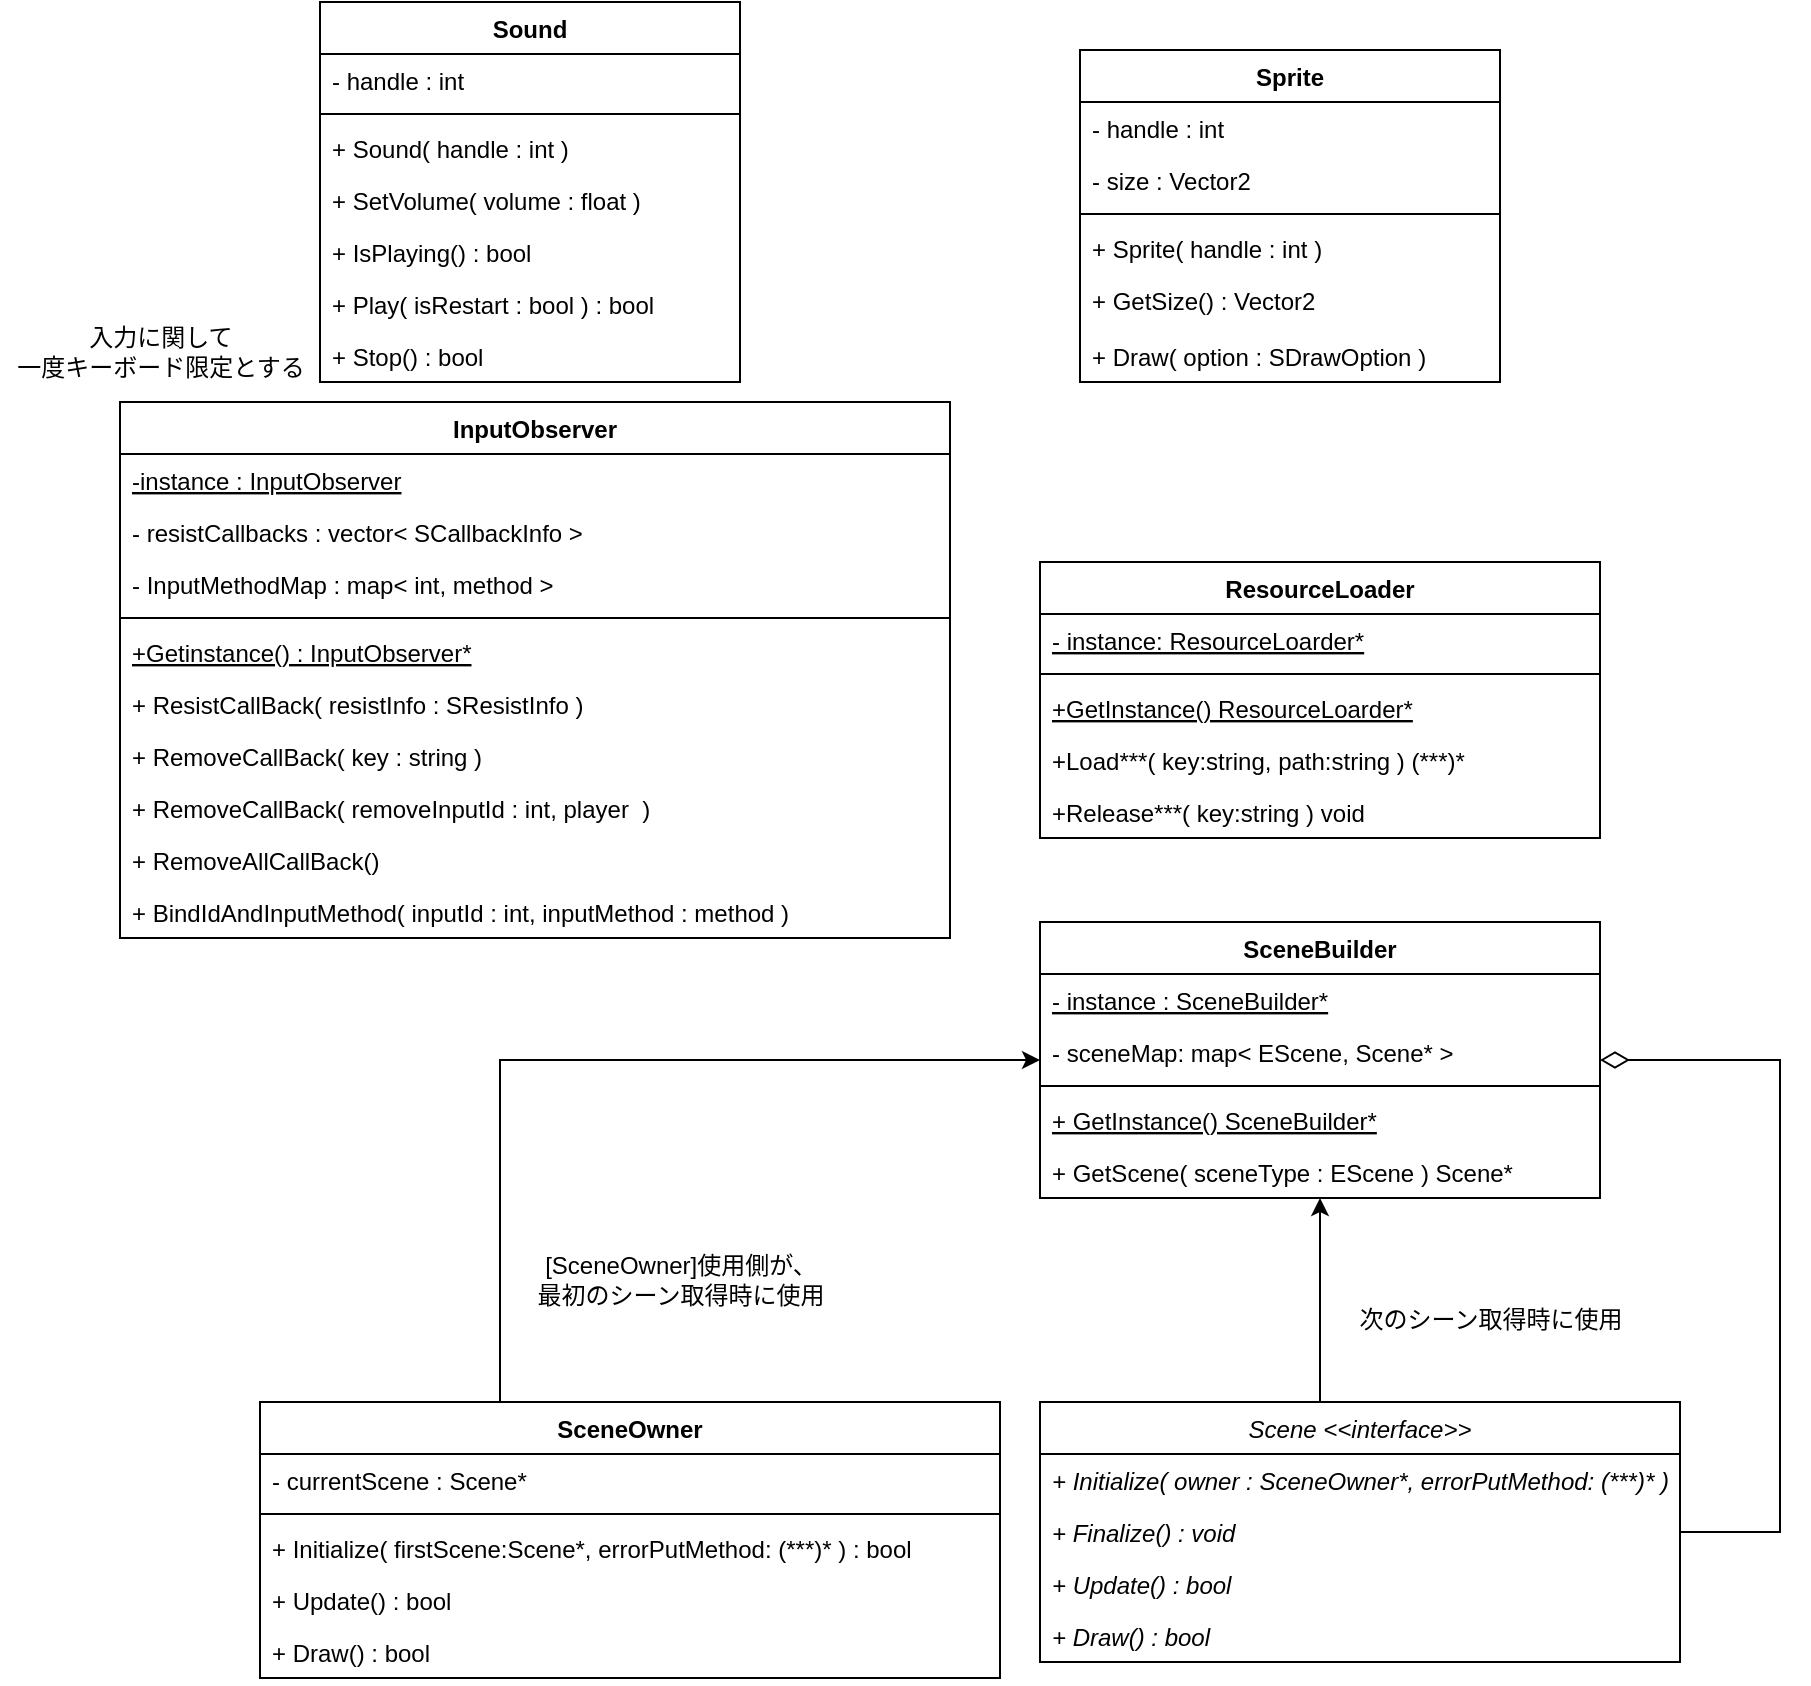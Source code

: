 <mxfile version="13.0.3" type="device"><diagram id="C5RBs43oDa-KdzZeNtuy" name="Page-1"><mxGraphModel dx="2012" dy="1854" grid="1" gridSize="10" guides="1" tooltips="1" connect="1" arrows="1" fold="1" page="1" pageScale="1" pageWidth="827" pageHeight="1169" math="0" shadow="0"><root><mxCell id="WIyWlLk6GJQsqaUBKTNV-0"/><mxCell id="WIyWlLk6GJQsqaUBKTNV-1" parent="WIyWlLk6GJQsqaUBKTNV-0"/><mxCell id="lB2nAdGKs5DB6twL7tfP-41" value="SceneBuilder" style="swimlane;fontStyle=1;align=center;verticalAlign=top;childLayout=stackLayout;horizontal=1;startSize=26;horizontalStack=0;resizeParent=1;resizeParentMax=0;resizeLast=0;collapsible=1;marginBottom=0;" vertex="1" parent="WIyWlLk6GJQsqaUBKTNV-1"><mxGeometry x="400" y="120" width="280" height="138" as="geometry"/></mxCell><mxCell id="lB2nAdGKs5DB6twL7tfP-42" value="- instance : SceneBuilder*" style="text;strokeColor=none;fillColor=none;align=left;verticalAlign=top;spacingLeft=4;spacingRight=4;overflow=hidden;rotatable=0;points=[[0,0.5],[1,0.5]];portConstraint=eastwest;fontStyle=4" vertex="1" parent="lB2nAdGKs5DB6twL7tfP-41"><mxGeometry y="26" width="280" height="26" as="geometry"/></mxCell><mxCell id="lB2nAdGKs5DB6twL7tfP-46" value="- sceneMap: map&lt; EScene, Scene* &gt;" style="text;strokeColor=none;fillColor=none;align=left;verticalAlign=top;spacingLeft=4;spacingRight=4;overflow=hidden;rotatable=0;points=[[0,0.5],[1,0.5]];portConstraint=eastwest;fontStyle=0" vertex="1" parent="lB2nAdGKs5DB6twL7tfP-41"><mxGeometry y="52" width="280" height="26" as="geometry"/></mxCell><mxCell id="lB2nAdGKs5DB6twL7tfP-43" value="" style="line;strokeWidth=1;fillColor=none;align=left;verticalAlign=middle;spacingTop=-1;spacingLeft=3;spacingRight=3;rotatable=0;labelPosition=right;points=[];portConstraint=eastwest;" vertex="1" parent="lB2nAdGKs5DB6twL7tfP-41"><mxGeometry y="78" width="280" height="8" as="geometry"/></mxCell><mxCell id="lB2nAdGKs5DB6twL7tfP-44" value="+ GetInstance() SceneBuilder*" style="text;strokeColor=none;fillColor=none;align=left;verticalAlign=top;spacingLeft=4;spacingRight=4;overflow=hidden;rotatable=0;points=[[0,0.5],[1,0.5]];portConstraint=eastwest;fontStyle=4" vertex="1" parent="lB2nAdGKs5DB6twL7tfP-41"><mxGeometry y="86" width="280" height="26" as="geometry"/></mxCell><mxCell id="lB2nAdGKs5DB6twL7tfP-45" value="+ GetScene( sceneType : EScene ) Scene*" style="text;strokeColor=none;fillColor=none;align=left;verticalAlign=top;spacingLeft=4;spacingRight=4;overflow=hidden;rotatable=0;points=[[0,0.5],[1,0.5]];portConstraint=eastwest;fontStyle=0" vertex="1" parent="lB2nAdGKs5DB6twL7tfP-41"><mxGeometry y="112" width="280" height="26" as="geometry"/></mxCell><mxCell id="lB2nAdGKs5DB6twL7tfP-47" style="edgeStyle=orthogonalEdgeStyle;rounded=0;orthogonalLoop=1;jettySize=auto;html=1;exitX=0.5;exitY=0;exitDx=0;exitDy=0;" edge="1" parent="WIyWlLk6GJQsqaUBKTNV-1" source="lB2nAdGKs5DB6twL7tfP-30" target="lB2nAdGKs5DB6twL7tfP-41"><mxGeometry relative="1" as="geometry"><Array as="points"><mxPoint x="540" y="360"/></Array></mxGeometry></mxCell><mxCell id="lB2nAdGKs5DB6twL7tfP-54" style="edgeStyle=orthogonalEdgeStyle;orthogonalLoop=1;jettySize=auto;html=1;endArrow=diamondThin;endFill=0;strokeWidth=1;strokeColor=#000000;rounded=0;endSize=12;" edge="1" parent="WIyWlLk6GJQsqaUBKTNV-1" source="lB2nAdGKs5DB6twL7tfP-30" target="lB2nAdGKs5DB6twL7tfP-41"><mxGeometry relative="1" as="geometry"><Array as="points"><mxPoint x="770" y="425"/><mxPoint x="770" y="189"/></Array></mxGeometry></mxCell><mxCell id="lB2nAdGKs5DB6twL7tfP-30" value="Scene &lt;&lt;interface&gt;&gt;" style="swimlane;fontStyle=2;childLayout=stackLayout;horizontal=1;startSize=26;fillColor=none;horizontalStack=0;resizeParent=1;resizeParentMax=0;resizeLast=0;collapsible=1;marginBottom=0;" vertex="1" parent="WIyWlLk6GJQsqaUBKTNV-1"><mxGeometry x="400" y="360" width="320" height="130" as="geometry"/></mxCell><mxCell id="lB2nAdGKs5DB6twL7tfP-31" value="+ Initialize( owner : SceneOwner*, errorPutMethod: (***)* ) : bool" style="text;strokeColor=none;fillColor=none;align=left;verticalAlign=top;spacingLeft=4;spacingRight=4;overflow=hidden;rotatable=0;points=[[0,0.5],[1,0.5]];portConstraint=eastwest;fontStyle=2" vertex="1" parent="lB2nAdGKs5DB6twL7tfP-30"><mxGeometry y="26" width="320" height="26" as="geometry"/></mxCell><mxCell id="lB2nAdGKs5DB6twL7tfP-35" value="+ Finalize() : void" style="text;strokeColor=none;fillColor=none;align=left;verticalAlign=top;spacingLeft=4;spacingRight=4;overflow=hidden;rotatable=0;points=[[0,0.5],[1,0.5]];portConstraint=eastwest;fontStyle=2" vertex="1" parent="lB2nAdGKs5DB6twL7tfP-30"><mxGeometry y="52" width="320" height="26" as="geometry"/></mxCell><mxCell id="lB2nAdGKs5DB6twL7tfP-34" value="+ Update() : bool" style="text;strokeColor=none;fillColor=none;align=left;verticalAlign=top;spacingLeft=4;spacingRight=4;overflow=hidden;rotatable=0;points=[[0,0.5],[1,0.5]];portConstraint=eastwest;fontStyle=2" vertex="1" parent="lB2nAdGKs5DB6twL7tfP-30"><mxGeometry y="78" width="320" height="26" as="geometry"/></mxCell><mxCell id="lB2nAdGKs5DB6twL7tfP-36" value="+ Draw() : bool" style="text;strokeColor=none;fillColor=none;align=left;verticalAlign=top;spacingLeft=4;spacingRight=4;overflow=hidden;rotatable=0;points=[[0,0.5],[1,0.5]];portConstraint=eastwest;fontStyle=2" vertex="1" parent="lB2nAdGKs5DB6twL7tfP-30"><mxGeometry y="104" width="320" height="26" as="geometry"/></mxCell><mxCell id="lB2nAdGKs5DB6twL7tfP-49" style="edgeStyle=orthogonalEdgeStyle;rounded=0;orthogonalLoop=1;jettySize=auto;html=1;exitX=0.5;exitY=0;exitDx=0;exitDy=0;" edge="1" parent="WIyWlLk6GJQsqaUBKTNV-1" source="lB2nAdGKs5DB6twL7tfP-37"><mxGeometry relative="1" as="geometry"><mxPoint x="400" y="189" as="targetPoint"/><Array as="points"><mxPoint x="130" y="189"/></Array></mxGeometry></mxCell><mxCell id="lB2nAdGKs5DB6twL7tfP-0" value="ResourceLoader" style="swimlane;fontStyle=1;align=center;verticalAlign=top;childLayout=stackLayout;horizontal=1;startSize=26;horizontalStack=0;resizeParent=1;resizeParentMax=0;resizeLast=0;collapsible=1;marginBottom=0;" vertex="1" parent="WIyWlLk6GJQsqaUBKTNV-1"><mxGeometry x="400" y="-60" width="280" height="138" as="geometry"><mxRectangle x="80" y="140" width="130" height="26" as="alternateBounds"/></mxGeometry></mxCell><mxCell id="lB2nAdGKs5DB6twL7tfP-1" value="- instance: ResourceLoarder*" style="text;strokeColor=none;fillColor=none;align=left;verticalAlign=top;spacingLeft=4;spacingRight=4;overflow=hidden;rotatable=0;points=[[0,0.5],[1,0.5]];portConstraint=eastwest;fontStyle=4" vertex="1" parent="lB2nAdGKs5DB6twL7tfP-0"><mxGeometry y="26" width="280" height="26" as="geometry"/></mxCell><mxCell id="lB2nAdGKs5DB6twL7tfP-2" value="" style="line;strokeWidth=1;fillColor=none;align=left;verticalAlign=middle;spacingTop=-1;spacingLeft=3;spacingRight=3;rotatable=0;labelPosition=right;points=[];portConstraint=eastwest;" vertex="1" parent="lB2nAdGKs5DB6twL7tfP-0"><mxGeometry y="52" width="280" height="8" as="geometry"/></mxCell><mxCell id="lB2nAdGKs5DB6twL7tfP-3" value="+GetInstance() ResourceLoarder*" style="text;strokeColor=none;fillColor=none;align=left;verticalAlign=top;spacingLeft=4;spacingRight=4;overflow=hidden;rotatable=0;points=[[0,0.5],[1,0.5]];portConstraint=eastwest;fontStyle=4" vertex="1" parent="lB2nAdGKs5DB6twL7tfP-0"><mxGeometry y="60" width="280" height="26" as="geometry"/></mxCell><mxCell id="lB2nAdGKs5DB6twL7tfP-4" value="+Load***( key:string, path:string ) (***)*" style="text;strokeColor=none;fillColor=none;align=left;verticalAlign=top;spacingLeft=4;spacingRight=4;overflow=hidden;rotatable=0;points=[[0,0.5],[1,0.5]];portConstraint=eastwest;fontStyle=0" vertex="1" parent="lB2nAdGKs5DB6twL7tfP-0"><mxGeometry y="86" width="280" height="26" as="geometry"/></mxCell><mxCell id="lB2nAdGKs5DB6twL7tfP-5" value="+Release***( key:string ) void" style="text;strokeColor=none;fillColor=none;align=left;verticalAlign=top;spacingLeft=4;spacingRight=4;overflow=hidden;rotatable=0;points=[[0,0.5],[1,0.5]];portConstraint=eastwest;fontStyle=0" vertex="1" parent="lB2nAdGKs5DB6twL7tfP-0"><mxGeometry y="112" width="280" height="26" as="geometry"/></mxCell><mxCell id="lB2nAdGKs5DB6twL7tfP-48" value="次のシーン取得時に使用" style="text;html=1;align=center;verticalAlign=middle;resizable=0;points=[];autosize=1;" vertex="1" parent="WIyWlLk6GJQsqaUBKTNV-1"><mxGeometry x="550" y="309" width="150" height="20" as="geometry"/></mxCell><mxCell id="lB2nAdGKs5DB6twL7tfP-50" value="[SceneOwner]使用側が、&lt;br&gt;最初のシーン取得時に使用" style="text;html=1;align=center;verticalAlign=middle;resizable=0;points=[];autosize=1;" vertex="1" parent="WIyWlLk6GJQsqaUBKTNV-1"><mxGeometry x="140" y="284" width="160" height="30" as="geometry"/></mxCell><mxCell id="lB2nAdGKs5DB6twL7tfP-37" value="SceneOwner" style="swimlane;fontStyle=1;align=center;verticalAlign=top;childLayout=stackLayout;horizontal=1;startSize=26;horizontalStack=0;resizeParent=1;resizeParentMax=0;resizeLast=0;collapsible=1;marginBottom=0;" vertex="1" parent="WIyWlLk6GJQsqaUBKTNV-1"><mxGeometry x="10" y="360" width="370" height="138" as="geometry"/></mxCell><mxCell id="lB2nAdGKs5DB6twL7tfP-38" value="- currentScene : Scene*" style="text;strokeColor=none;fillColor=none;align=left;verticalAlign=top;spacingLeft=4;spacingRight=4;overflow=hidden;rotatable=0;points=[[0,0.5],[1,0.5]];portConstraint=eastwest;" vertex="1" parent="lB2nAdGKs5DB6twL7tfP-37"><mxGeometry y="26" width="370" height="26" as="geometry"/></mxCell><mxCell id="lB2nAdGKs5DB6twL7tfP-39" value="" style="line;strokeWidth=1;fillColor=none;align=left;verticalAlign=middle;spacingTop=-1;spacingLeft=3;spacingRight=3;rotatable=0;labelPosition=right;points=[];portConstraint=eastwest;" vertex="1" parent="lB2nAdGKs5DB6twL7tfP-37"><mxGeometry y="52" width="370" height="8" as="geometry"/></mxCell><mxCell id="lB2nAdGKs5DB6twL7tfP-40" value="+ Initialize( firstScene:Scene*, errorPutMethod: (***)* ) : bool " style="text;strokeColor=none;fillColor=none;align=left;verticalAlign=top;spacingLeft=4;spacingRight=4;overflow=hidden;rotatable=0;points=[[0,0.5],[1,0.5]];portConstraint=eastwest;" vertex="1" parent="lB2nAdGKs5DB6twL7tfP-37"><mxGeometry y="60" width="370" height="26" as="geometry"/></mxCell><mxCell id="lB2nAdGKs5DB6twL7tfP-51" value="+ Update() : bool " style="text;strokeColor=none;fillColor=none;align=left;verticalAlign=top;spacingLeft=4;spacingRight=4;overflow=hidden;rotatable=0;points=[[0,0.5],[1,0.5]];portConstraint=eastwest;" vertex="1" parent="lB2nAdGKs5DB6twL7tfP-37"><mxGeometry y="86" width="370" height="26" as="geometry"/></mxCell><mxCell id="lB2nAdGKs5DB6twL7tfP-53" value="+ Draw() : bool " style="text;strokeColor=none;fillColor=none;align=left;verticalAlign=top;spacingLeft=4;spacingRight=4;overflow=hidden;rotatable=0;points=[[0,0.5],[1,0.5]];portConstraint=eastwest;" vertex="1" parent="lB2nAdGKs5DB6twL7tfP-37"><mxGeometry y="112" width="370" height="26" as="geometry"/></mxCell><mxCell id="lB2nAdGKs5DB6twL7tfP-62" value="Sound" style="swimlane;fontStyle=1;align=center;verticalAlign=top;childLayout=stackLayout;horizontal=1;startSize=26;horizontalStack=0;resizeParent=1;resizeParentMax=0;resizeLast=0;collapsible=1;marginBottom=0;" vertex="1" parent="WIyWlLk6GJQsqaUBKTNV-1"><mxGeometry x="40" y="-340" width="210" height="190" as="geometry"/></mxCell><mxCell id="lB2nAdGKs5DB6twL7tfP-63" value="- handle : int" style="text;strokeColor=none;fillColor=none;align=left;verticalAlign=top;spacingLeft=4;spacingRight=4;overflow=hidden;rotatable=0;points=[[0,0.5],[1,0.5]];portConstraint=eastwest;" vertex="1" parent="lB2nAdGKs5DB6twL7tfP-62"><mxGeometry y="26" width="210" height="26" as="geometry"/></mxCell><mxCell id="lB2nAdGKs5DB6twL7tfP-65" value="" style="line;strokeWidth=1;fillColor=none;align=left;verticalAlign=middle;spacingTop=-1;spacingLeft=3;spacingRight=3;rotatable=0;labelPosition=right;points=[];portConstraint=eastwest;" vertex="1" parent="lB2nAdGKs5DB6twL7tfP-62"><mxGeometry y="52" width="210" height="8" as="geometry"/></mxCell><mxCell id="lB2nAdGKs5DB6twL7tfP-66" value="+ Sound( handle : int )" style="text;strokeColor=none;fillColor=none;align=left;verticalAlign=top;spacingLeft=4;spacingRight=4;overflow=hidden;rotatable=0;points=[[0,0.5],[1,0.5]];portConstraint=eastwest;" vertex="1" parent="lB2nAdGKs5DB6twL7tfP-62"><mxGeometry y="60" width="210" height="26" as="geometry"/></mxCell><mxCell id="lB2nAdGKs5DB6twL7tfP-71" value="+ SetVolume( volume : float )" style="text;strokeColor=none;fillColor=none;align=left;verticalAlign=top;spacingLeft=4;spacingRight=4;overflow=hidden;rotatable=0;points=[[0,0.5],[1,0.5]];portConstraint=eastwest;" vertex="1" parent="lB2nAdGKs5DB6twL7tfP-62"><mxGeometry y="86" width="210" height="26" as="geometry"/></mxCell><mxCell id="lB2nAdGKs5DB6twL7tfP-72" value="+ IsPlaying() : bool" style="text;strokeColor=none;fillColor=none;align=left;verticalAlign=top;spacingLeft=4;spacingRight=4;overflow=hidden;rotatable=0;points=[[0,0.5],[1,0.5]];portConstraint=eastwest;" vertex="1" parent="lB2nAdGKs5DB6twL7tfP-62"><mxGeometry y="112" width="210" height="26" as="geometry"/></mxCell><mxCell id="lB2nAdGKs5DB6twL7tfP-68" value="+ Play( isRestart : bool ) : bool" style="text;strokeColor=none;fillColor=none;align=left;verticalAlign=top;spacingLeft=4;spacingRight=4;overflow=hidden;rotatable=0;points=[[0,0.5],[1,0.5]];portConstraint=eastwest;" vertex="1" parent="lB2nAdGKs5DB6twL7tfP-62"><mxGeometry y="138" width="210" height="26" as="geometry"/></mxCell><mxCell id="lB2nAdGKs5DB6twL7tfP-70" value="+ Stop() : bool" style="text;strokeColor=none;fillColor=none;align=left;verticalAlign=top;spacingLeft=4;spacingRight=4;overflow=hidden;rotatable=0;points=[[0,0.5],[1,0.5]];portConstraint=eastwest;" vertex="1" parent="lB2nAdGKs5DB6twL7tfP-62"><mxGeometry y="164" width="210" height="26" as="geometry"/></mxCell><mxCell id="lB2nAdGKs5DB6twL7tfP-55" value="Sprite" style="swimlane;fontStyle=1;align=center;verticalAlign=top;childLayout=stackLayout;horizontal=1;startSize=26;horizontalStack=0;resizeParent=1;resizeParentMax=0;resizeLast=0;collapsible=1;marginBottom=0;" vertex="1" parent="WIyWlLk6GJQsqaUBKTNV-1"><mxGeometry x="420" y="-316" width="210" height="166" as="geometry"/></mxCell><mxCell id="lB2nAdGKs5DB6twL7tfP-61" value="- handle : int" style="text;strokeColor=none;fillColor=none;align=left;verticalAlign=top;spacingLeft=4;spacingRight=4;overflow=hidden;rotatable=0;points=[[0,0.5],[1,0.5]];portConstraint=eastwest;" vertex="1" parent="lB2nAdGKs5DB6twL7tfP-55"><mxGeometry y="26" width="210" height="26" as="geometry"/></mxCell><mxCell id="lB2nAdGKs5DB6twL7tfP-56" value="- size : Vector2" style="text;strokeColor=none;fillColor=none;align=left;verticalAlign=top;spacingLeft=4;spacingRight=4;overflow=hidden;rotatable=0;points=[[0,0.5],[1,0.5]];portConstraint=eastwest;" vertex="1" parent="lB2nAdGKs5DB6twL7tfP-55"><mxGeometry y="52" width="210" height="26" as="geometry"/></mxCell><mxCell id="lB2nAdGKs5DB6twL7tfP-57" value="" style="line;strokeWidth=1;fillColor=none;align=left;verticalAlign=middle;spacingTop=-1;spacingLeft=3;spacingRight=3;rotatable=0;labelPosition=right;points=[];portConstraint=eastwest;" vertex="1" parent="lB2nAdGKs5DB6twL7tfP-55"><mxGeometry y="78" width="210" height="8" as="geometry"/></mxCell><mxCell id="lB2nAdGKs5DB6twL7tfP-59" value="+ Sprite( handle : int )" style="text;strokeColor=none;fillColor=none;align=left;verticalAlign=top;spacingLeft=4;spacingRight=4;overflow=hidden;rotatable=0;points=[[0,0.5],[1,0.5]];portConstraint=eastwest;" vertex="1" parent="lB2nAdGKs5DB6twL7tfP-55"><mxGeometry y="86" width="210" height="26" as="geometry"/></mxCell><mxCell id="lB2nAdGKs5DB6twL7tfP-60" value="+ GetSize() : Vector2" style="text;strokeColor=none;fillColor=none;align=left;verticalAlign=top;spacingLeft=4;spacingRight=4;overflow=hidden;rotatable=0;points=[[0,0.5],[1,0.5]];portConstraint=eastwest;" vertex="1" parent="lB2nAdGKs5DB6twL7tfP-55"><mxGeometry y="112" width="210" height="28" as="geometry"/></mxCell><mxCell id="lB2nAdGKs5DB6twL7tfP-58" value="+ Draw( option : SDrawOption )" style="text;strokeColor=none;fillColor=none;align=left;verticalAlign=top;spacingLeft=4;spacingRight=4;overflow=hidden;rotatable=0;points=[[0,0.5],[1,0.5]];portConstraint=eastwest;" vertex="1" parent="lB2nAdGKs5DB6twL7tfP-55"><mxGeometry y="140" width="210" height="26" as="geometry"/></mxCell><mxCell id="lB2nAdGKs5DB6twL7tfP-73" value="InputObserver" style="swimlane;fontStyle=1;align=center;verticalAlign=top;childLayout=stackLayout;horizontal=1;startSize=26;horizontalStack=0;resizeParent=1;resizeParentMax=0;resizeLast=0;collapsible=1;marginBottom=0;" vertex="1" parent="WIyWlLk6GJQsqaUBKTNV-1"><mxGeometry x="-60" y="-140" width="415" height="268" as="geometry"/></mxCell><mxCell id="lB2nAdGKs5DB6twL7tfP-74" value="-instance : InputObserver" style="text;strokeColor=none;fillColor=none;align=left;verticalAlign=top;spacingLeft=4;spacingRight=4;overflow=hidden;rotatable=0;points=[[0,0.5],[1,0.5]];portConstraint=eastwest;fontStyle=4" vertex="1" parent="lB2nAdGKs5DB6twL7tfP-73"><mxGeometry y="26" width="415" height="26" as="geometry"/></mxCell><mxCell id="lB2nAdGKs5DB6twL7tfP-81" value="- resistCallbacks : vector&lt; SCallbackInfo &gt;" style="text;strokeColor=none;fillColor=none;align=left;verticalAlign=top;spacingLeft=4;spacingRight=4;overflow=hidden;rotatable=0;points=[[0,0.5],[1,0.5]];portConstraint=eastwest;fontStyle=0" vertex="1" parent="lB2nAdGKs5DB6twL7tfP-73"><mxGeometry y="52" width="415" height="26" as="geometry"/></mxCell><mxCell id="lB2nAdGKs5DB6twL7tfP-82" value="- InputMethodMap : map&lt; int, method &gt;" style="text;strokeColor=none;fillColor=none;align=left;verticalAlign=top;spacingLeft=4;spacingRight=4;overflow=hidden;rotatable=0;points=[[0,0.5],[1,0.5]];portConstraint=eastwest;fontStyle=0" vertex="1" parent="lB2nAdGKs5DB6twL7tfP-73"><mxGeometry y="78" width="415" height="26" as="geometry"/></mxCell><mxCell id="lB2nAdGKs5DB6twL7tfP-75" value="" style="line;strokeWidth=1;fillColor=none;align=left;verticalAlign=middle;spacingTop=-1;spacingLeft=3;spacingRight=3;rotatable=0;labelPosition=right;points=[];portConstraint=eastwest;" vertex="1" parent="lB2nAdGKs5DB6twL7tfP-73"><mxGeometry y="104" width="415" height="8" as="geometry"/></mxCell><mxCell id="lB2nAdGKs5DB6twL7tfP-76" value="+Getinstance() : InputObserver*" style="text;strokeColor=none;fillColor=none;align=left;verticalAlign=top;spacingLeft=4;spacingRight=4;overflow=hidden;rotatable=0;points=[[0,0.5],[1,0.5]];portConstraint=eastwest;fontStyle=4" vertex="1" parent="lB2nAdGKs5DB6twL7tfP-73"><mxGeometry y="112" width="415" height="26" as="geometry"/></mxCell><mxCell id="lB2nAdGKs5DB6twL7tfP-77" value="+ ResistCallBack( resistInfo : SResistInfo )" style="text;strokeColor=none;fillColor=none;align=left;verticalAlign=top;spacingLeft=4;spacingRight=4;overflow=hidden;rotatable=0;points=[[0,0.5],[1,0.5]];portConstraint=eastwest;fontStyle=0" vertex="1" parent="lB2nAdGKs5DB6twL7tfP-73"><mxGeometry y="138" width="415" height="26" as="geometry"/></mxCell><mxCell id="lB2nAdGKs5DB6twL7tfP-78" value="+ RemoveCallBack( key : string )" style="text;strokeColor=none;fillColor=none;align=left;verticalAlign=top;spacingLeft=4;spacingRight=4;overflow=hidden;rotatable=0;points=[[0,0.5],[1,0.5]];portConstraint=eastwest;fontStyle=0" vertex="1" parent="lB2nAdGKs5DB6twL7tfP-73"><mxGeometry y="164" width="415" height="26" as="geometry"/></mxCell><mxCell id="lB2nAdGKs5DB6twL7tfP-79" value="+ RemoveCallBack( removeInputId : int, player  )" style="text;strokeColor=none;fillColor=none;align=left;verticalAlign=top;spacingLeft=4;spacingRight=4;overflow=hidden;rotatable=0;points=[[0,0.5],[1,0.5]];portConstraint=eastwest;fontStyle=0" vertex="1" parent="lB2nAdGKs5DB6twL7tfP-73"><mxGeometry y="190" width="415" height="26" as="geometry"/></mxCell><mxCell id="lB2nAdGKs5DB6twL7tfP-83" value="+ RemoveAllCallBack()" style="text;strokeColor=none;fillColor=none;align=left;verticalAlign=top;spacingLeft=4;spacingRight=4;overflow=hidden;rotatable=0;points=[[0,0.5],[1,0.5]];portConstraint=eastwest;fontStyle=0" vertex="1" parent="lB2nAdGKs5DB6twL7tfP-73"><mxGeometry y="216" width="415" height="26" as="geometry"/></mxCell><mxCell id="lB2nAdGKs5DB6twL7tfP-80" value="+ BindIdAndInputMethod( inputId : int, inputMethod : method )" style="text;strokeColor=none;fillColor=none;align=left;verticalAlign=top;spacingLeft=4;spacingRight=4;overflow=hidden;rotatable=0;points=[[0,0.5],[1,0.5]];portConstraint=eastwest;fontStyle=0" vertex="1" parent="lB2nAdGKs5DB6twL7tfP-73"><mxGeometry y="242" width="415" height="26" as="geometry"/></mxCell><mxCell id="lB2nAdGKs5DB6twL7tfP-84" value="入力に関して&lt;br&gt;一度キーボード限定とする" style="text;html=1;align=center;verticalAlign=middle;resizable=0;points=[];autosize=1;" vertex="1" parent="WIyWlLk6GJQsqaUBKTNV-1"><mxGeometry x="-120" y="-180" width="160" height="30" as="geometry"/></mxCell></root></mxGraphModel></diagram></mxfile>